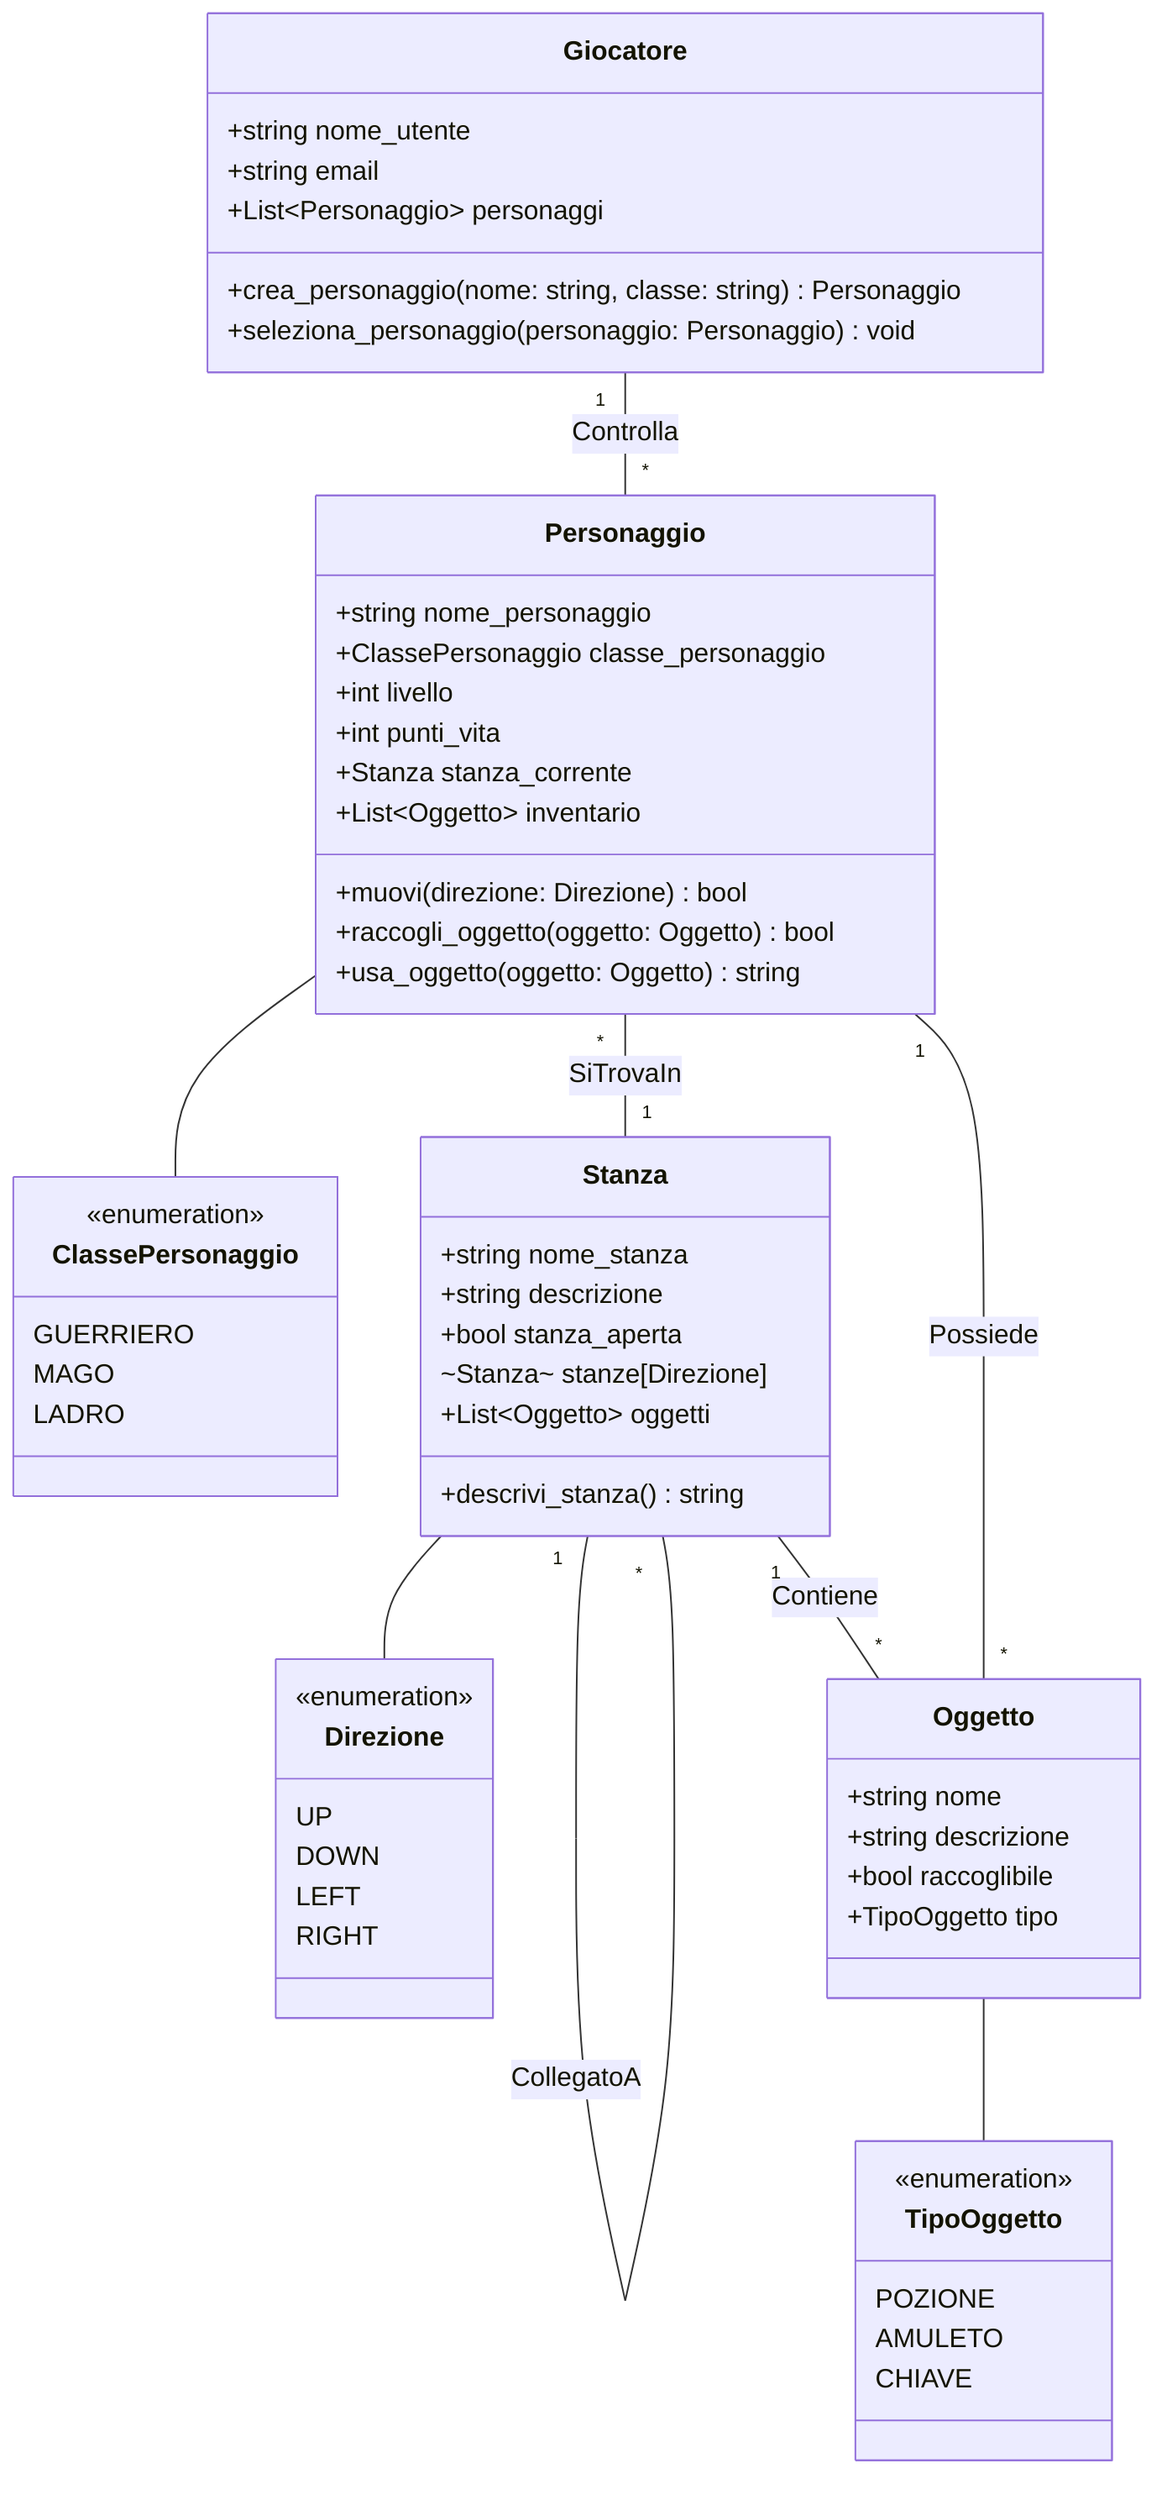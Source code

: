 classDiagram
    class Direzione {
        <<enumeration>>
        UP
        DOWN
        LEFT
        RIGHT
    }

    class TipoOggetto {
        <<enumeration>>
        POZIONE
        AMULETO
        CHIAVE
    }

    class ClassePersonaggio {
        <<enumeration>>
        GUERRIERO
        MAGO
        LADRO
    }

    class Giocatore {
        +string nome_utente
        +string email
        +List~Personaggio~ personaggi
        +crea_personaggio(nome: string, classe: string) Personaggio
        +seleziona_personaggio(personaggio: Personaggio) void
    }

    class Personaggio {
        +string nome_personaggio
        +ClassePersonaggio classe_personaggio
        +int livello
        +int punti_vita
        +Stanza stanza_corrente
        +List~Oggetto~ inventario
        +muovi(direzione: Direzione) bool
        +raccogli_oggetto(oggetto: Oggetto) bool
        +usa_oggetto(oggetto: Oggetto) string
    }

    class Stanza {
        +string nome_stanza
        +string descrizione
        +bool stanza_aperta
        ~Stanza~ stanze[Direzione]
        +List~Oggetto~ oggetti
        +descrivi_stanza() string
    }

    class Oggetto {
        +string nome
        +string descrizione
        +bool raccoglibile
        +TipoOggetto tipo
    }

    Giocatore "1" -- "*" Personaggio : Controlla
    Personaggio "*" -- "1" Stanza : SiTrovaIn
    Stanza "1" -- "*" Oggetto : Contiene
    Stanza "1" -- "*" Stanza : CollegatoA
    Personaggio "1" -- "*" Oggetto : Possiede
    Personaggio -- ClassePersonaggio
    Oggetto -- TipoOggetto
    Stanza -- Direzione